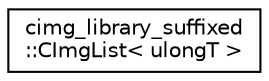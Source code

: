digraph "Graphical Class Hierarchy"
{
 // LATEX_PDF_SIZE
  edge [fontname="Helvetica",fontsize="10",labelfontname="Helvetica",labelfontsize="10"];
  node [fontname="Helvetica",fontsize="10",shape=record];
  rankdir="LR";
  Node0 [label="cimg_library_suffixed\l::CImgList\< ulongT \>",height=0.2,width=0.4,color="black", fillcolor="white", style="filled",URL="$structcimg__library__suffixed_1_1CImgList.html",tooltip=" "];
}
